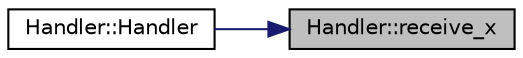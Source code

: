 digraph "Handler::receive_x"
{
 // LATEX_PDF_SIZE
  edge [fontname="Helvetica",fontsize="10",labelfontname="Helvetica",labelfontsize="10"];
  node [fontname="Helvetica",fontsize="10",shape=record];
  rankdir="RL";
  Node1 [label="Handler::receive_x",height=0.2,width=0.4,color="black", fillcolor="grey75", style="filled", fontcolor="black",tooltip=" "];
  Node1 -> Node2 [dir="back",color="midnightblue",fontsize="10",style="solid",fontname="Helvetica"];
  Node2 [label="Handler::Handler",height=0.2,width=0.4,color="black", fillcolor="white", style="filled",URL="$classHandler.html#ac6874a623c4bf7238c67abf15f495ed5",tooltip=" "];
}
